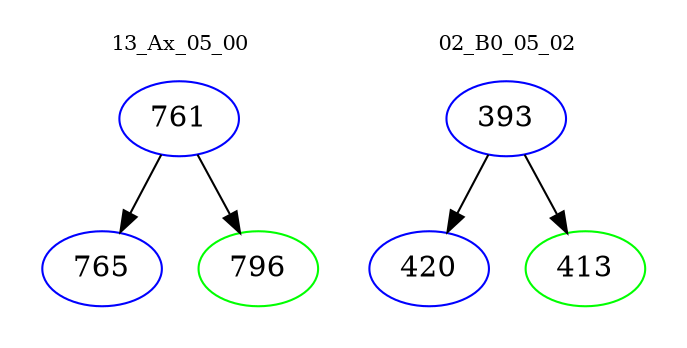 digraph{
subgraph cluster_0 {
color = white
label = "13_Ax_05_00";
fontsize=10;
T0_761 [label="761", color="blue"]
T0_761 -> T0_765 [color="black"]
T0_765 [label="765", color="blue"]
T0_761 -> T0_796 [color="black"]
T0_796 [label="796", color="green"]
}
subgraph cluster_1 {
color = white
label = "02_B0_05_02";
fontsize=10;
T1_393 [label="393", color="blue"]
T1_393 -> T1_420 [color="black"]
T1_420 [label="420", color="blue"]
T1_393 -> T1_413 [color="black"]
T1_413 [label="413", color="green"]
}
}
